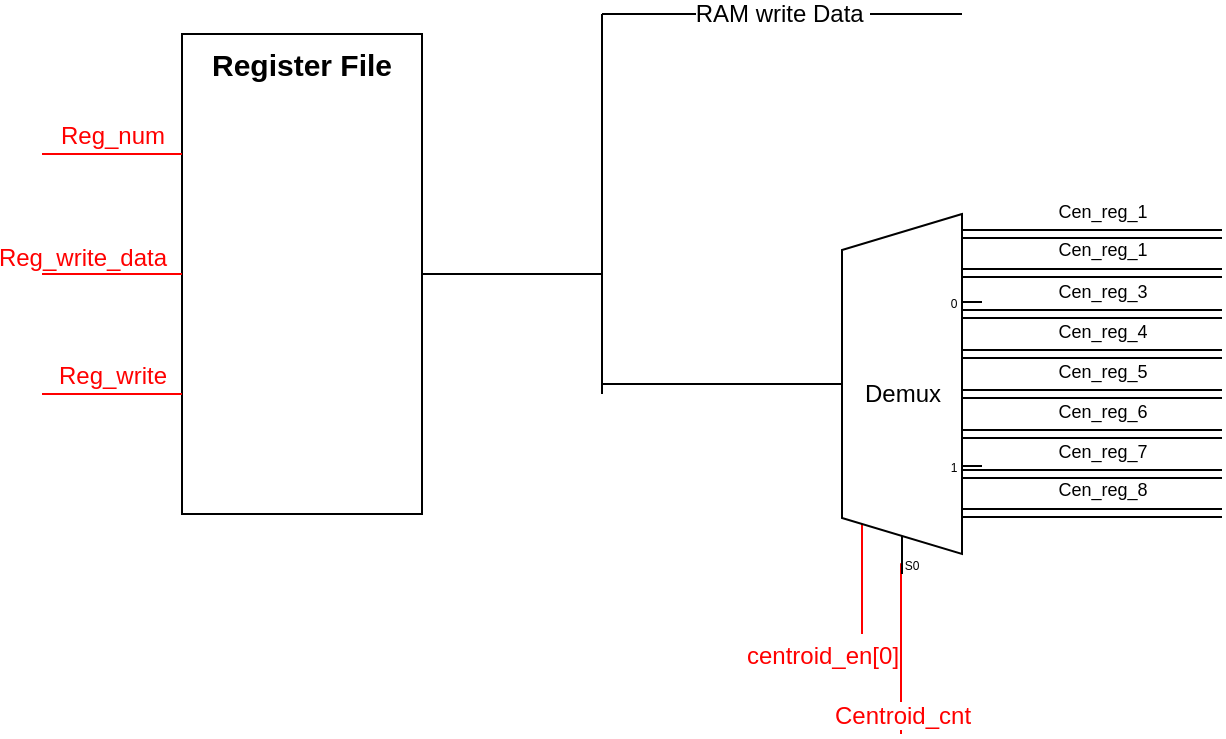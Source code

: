 <mxfile version="11.1.4" type="device"><diagram id="aNv4Iq2wBL3e84XqZExs" name="Page-1"><mxGraphModel dx="868" dy="435" grid="1" gridSize="10" guides="1" tooltips="1" connect="1" arrows="1" fold="1" page="1" pageScale="1" pageWidth="850" pageHeight="1100" background="#ffffff" math="0" shadow="0"><root><mxCell id="0"/><mxCell id="1" parent="0"/><mxCell id="y_4g49VfJSxo-cQGUO7j-3" value="Register File" style="rounded=0;whiteSpace=wrap;html=1;verticalAlign=top;fontStyle=1;fontSize=15;" vertex="1" parent="1"><mxGeometry x="230" y="170" width="120" height="240" as="geometry"/></mxCell><mxCell id="y_4g49VfJSxo-cQGUO7j-4" value="Reg_num" style="endArrow=none;html=1;fontSize=12;fontColor=#FF0000;entryX=0;entryY=0.25;entryDx=0;entryDy=0;verticalAlign=bottom;strokeColor=#FF0000;" edge="1" parent="1" target="y_4g49VfJSxo-cQGUO7j-3"><mxGeometry width="50" height="50" relative="1" as="geometry"><mxPoint x="160" y="230" as="sourcePoint"/><mxPoint x="226" y="199" as="targetPoint"/></mxGeometry></mxCell><mxCell id="y_4g49VfJSxo-cQGUO7j-6" value="" style="endArrow=none;html=1;strokeColor=#FF0000;fontSize=12;fontColor=#FF0000;entryX=0;entryY=0.5;entryDx=0;entryDy=0;" edge="1" parent="1" target="y_4g49VfJSxo-cQGUO7j-3"><mxGeometry width="50" height="50" relative="1" as="geometry"><mxPoint x="160" y="290" as="sourcePoint"/><mxPoint x="180" y="270" as="targetPoint"/></mxGeometry></mxCell><mxCell id="y_4g49VfJSxo-cQGUO7j-7" value="Reg_write_data" style="text;html=1;resizable=0;points=[];align=center;verticalAlign=bottom;labelBackgroundColor=#ffffff;fontSize=12;fontColor=#FF0000;" vertex="1" connectable="0" parent="y_4g49VfJSxo-cQGUO7j-6"><mxGeometry x="0.159" relative="1" as="geometry"><mxPoint x="-20.5" as="offset"/></mxGeometry></mxCell><mxCell id="y_4g49VfJSxo-cQGUO7j-8" value="Reg_write" style="endArrow=none;html=1;strokeColor=#FF0000;fontSize=12;fontColor=#FF0000;entryX=0;entryY=0.75;entryDx=0;entryDy=0;verticalAlign=bottom;" edge="1" parent="1" target="y_4g49VfJSxo-cQGUO7j-3"><mxGeometry width="50" height="50" relative="1" as="geometry"><mxPoint x="160" y="350" as="sourcePoint"/><mxPoint x="170" y="340" as="targetPoint"/></mxGeometry></mxCell><mxCell id="y_4g49VfJSxo-cQGUO7j-10" value="" style="endArrow=none;html=1;strokeColor=#000000;fontSize=12;fontColor=#000000;exitX=1;exitY=0.5;exitDx=0;exitDy=0;" edge="1" parent="1" source="y_4g49VfJSxo-cQGUO7j-3"><mxGeometry width="50" height="50" relative="1" as="geometry"><mxPoint x="380" y="360" as="sourcePoint"/><mxPoint x="440" y="290" as="targetPoint"/></mxGeometry></mxCell><mxCell id="y_4g49VfJSxo-cQGUO7j-15" value="" style="endArrow=none;html=1;strokeColor=#000000;fontSize=12;fontColor=#FF0000;" edge="1" parent="1"><mxGeometry width="50" height="50" relative="1" as="geometry"><mxPoint x="440" y="160" as="sourcePoint"/><mxPoint x="440" y="350" as="targetPoint"/></mxGeometry></mxCell><mxCell id="y_4g49VfJSxo-cQGUO7j-17" value="RAM write Data&amp;nbsp;" style="endArrow=none;html=1;strokeColor=#000000;fontSize=12;fontColor=#000000;" edge="1" parent="1"><mxGeometry width="50" height="50" relative="1" as="geometry"><mxPoint x="440" y="160" as="sourcePoint"/><mxPoint x="620" y="160" as="targetPoint"/><Array as="points"><mxPoint x="530" y="160"/></Array></mxGeometry></mxCell><mxCell id="y_4g49VfJSxo-cQGUO7j-18" value="Centroid_cnt" style="endArrow=none;html=1;strokeColor=#FF0000;fontSize=12;fontColor=#FF0000;verticalAlign=bottom;" edge="1" parent="1"><mxGeometry x="1" width="50" height="50" relative="1" as="geometry"><mxPoint x="589.5" y="480" as="sourcePoint"/><mxPoint x="589.5" y="520" as="targetPoint"/><mxPoint as="offset"/><Array as="points"><mxPoint x="589.5" y="430"/></Array></mxGeometry></mxCell><mxCell id="y_4g49VfJSxo-cQGUO7j-19" value="centroid_en[0]" style="endArrow=none;html=1;strokeColor=#FF0000;fontSize=12;fontColor=#FF0000;verticalAlign=bottom;" edge="1" parent="1"><mxGeometry x="1" y="-28" width="50" height="50" relative="1" as="geometry"><mxPoint x="570" y="470" as="sourcePoint"/><mxPoint x="570" y="470" as="targetPoint"/><mxPoint x="8" y="20" as="offset"/><Array as="points"><mxPoint x="570" y="410"/></Array></mxGeometry></mxCell><mxCell id="y_4g49VfJSxo-cQGUO7j-12" value="Demux" style="shadow=0;dashed=0;align=center;fillColor=#ffffff;html=1;strokeWidth=1;shape=mxgraph.electrical.abstract.mux2;operation=demux;fontSize=12;fontColor=#000000;" vertex="1" parent="1"><mxGeometry x="550" y="260" width="80" height="180" as="geometry"/></mxCell><mxCell id="y_4g49VfJSxo-cQGUO7j-20" value="" style="shape=link;html=1;strokeColor=#000000;entryX=0;entryY=0.5;entryDx=0;entryDy=0;fontColor=#000000;" edge="1" parent="1"><mxGeometry width="50" height="50" relative="1" as="geometry"><mxPoint x="620" y="270" as="sourcePoint"/><mxPoint x="750" y="270" as="targetPoint"/></mxGeometry></mxCell><mxCell id="y_4g49VfJSxo-cQGUO7j-21" value="&lt;span style=&quot;font-size: 9px ; white-space: normal&quot;&gt;Cen_reg_1&lt;/span&gt;" style="text;html=1;resizable=0;points=[];align=center;verticalAlign=bottom;labelBackgroundColor=#ffffff;fontSize=9;fontColor=#000000;spacingBottom=4;" vertex="1" connectable="0" parent="y_4g49VfJSxo-cQGUO7j-20"><mxGeometry x="-0.201" y="1" relative="1" as="geometry"><mxPoint x="18" y="1" as="offset"/></mxGeometry></mxCell><mxCell id="y_4g49VfJSxo-cQGUO7j-24" value="" style="shape=link;html=1;strokeColor=#000000;entryX=0;entryY=0.5;entryDx=0;entryDy=0;fontColor=#000000;" edge="1" parent="1"><mxGeometry width="50" height="50" relative="1" as="geometry"><mxPoint x="620" y="310.0" as="sourcePoint"/><mxPoint x="750" y="310.0" as="targetPoint"/></mxGeometry></mxCell><mxCell id="y_4g49VfJSxo-cQGUO7j-25" value="&lt;span style=&quot;font-size: 9px ; white-space: normal&quot;&gt;Cen_reg_3&lt;/span&gt;" style="text;html=1;resizable=0;points=[];align=center;verticalAlign=bottom;labelBackgroundColor=#ffffff;fontSize=9;fontColor=#000000;spacingBottom=4;" vertex="1" connectable="0" parent="y_4g49VfJSxo-cQGUO7j-24"><mxGeometry x="-0.201" y="1" relative="1" as="geometry"><mxPoint x="18" y="1" as="offset"/></mxGeometry></mxCell><mxCell id="y_4g49VfJSxo-cQGUO7j-28" value="" style="shape=link;html=1;strokeColor=#000000;entryX=0;entryY=0.5;entryDx=0;entryDy=0;fontColor=#000000;" edge="1" parent="1"><mxGeometry width="50" height="50" relative="1" as="geometry"><mxPoint x="620" y="330.0" as="sourcePoint"/><mxPoint x="750" y="330.0" as="targetPoint"/></mxGeometry></mxCell><mxCell id="y_4g49VfJSxo-cQGUO7j-29" value="&lt;span style=&quot;font-size: 9px ; white-space: normal&quot;&gt;Cen_reg_4&lt;/span&gt;" style="text;html=1;resizable=0;points=[];align=center;verticalAlign=bottom;labelBackgroundColor=#ffffff;fontSize=9;fontColor=#000000;spacingBottom=4;" vertex="1" connectable="0" parent="y_4g49VfJSxo-cQGUO7j-28"><mxGeometry x="-0.201" y="1" relative="1" as="geometry"><mxPoint x="18" y="1" as="offset"/></mxGeometry></mxCell><mxCell id="y_4g49VfJSxo-cQGUO7j-30" value="" style="shape=link;html=1;strokeColor=#000000;entryX=0;entryY=0.5;entryDx=0;entryDy=0;fontColor=#000000;" edge="1" parent="1"><mxGeometry width="50" height="50" relative="1" as="geometry"><mxPoint x="620" y="350.0" as="sourcePoint"/><mxPoint x="750" y="350.0" as="targetPoint"/></mxGeometry></mxCell><mxCell id="y_4g49VfJSxo-cQGUO7j-31" value="&lt;span style=&quot;font-size: 9px ; white-space: normal&quot;&gt;Cen_reg_5&lt;/span&gt;" style="text;html=1;resizable=0;points=[];align=center;verticalAlign=bottom;labelBackgroundColor=#ffffff;fontSize=9;fontColor=#000000;spacingBottom=4;" vertex="1" connectable="0" parent="y_4g49VfJSxo-cQGUO7j-30"><mxGeometry x="-0.201" y="1" relative="1" as="geometry"><mxPoint x="18" y="1" as="offset"/></mxGeometry></mxCell><mxCell id="y_4g49VfJSxo-cQGUO7j-32" value="" style="shape=link;html=1;strokeColor=#000000;entryX=0;entryY=0.5;entryDx=0;entryDy=0;fontColor=#000000;" edge="1" parent="1"><mxGeometry width="50" height="50" relative="1" as="geometry"><mxPoint x="620" y="370.0" as="sourcePoint"/><mxPoint x="750" y="370.0" as="targetPoint"/></mxGeometry></mxCell><mxCell id="y_4g49VfJSxo-cQGUO7j-33" value="&lt;span style=&quot;font-size: 9px ; white-space: normal&quot;&gt;Cen_reg_6&lt;/span&gt;" style="text;html=1;resizable=0;points=[];align=center;verticalAlign=bottom;labelBackgroundColor=#ffffff;fontSize=9;fontColor=#000000;spacingBottom=4;" vertex="1" connectable="0" parent="y_4g49VfJSxo-cQGUO7j-32"><mxGeometry x="-0.201" y="1" relative="1" as="geometry"><mxPoint x="18" y="1" as="offset"/></mxGeometry></mxCell><mxCell id="y_4g49VfJSxo-cQGUO7j-34" value="" style="shape=link;html=1;strokeColor=#000000;entryX=0;entryY=0.5;entryDx=0;entryDy=0;fontColor=#000000;" edge="1" parent="1"><mxGeometry width="50" height="50" relative="1" as="geometry"><mxPoint x="620" y="390.0" as="sourcePoint"/><mxPoint x="750" y="390.0" as="targetPoint"/></mxGeometry></mxCell><mxCell id="y_4g49VfJSxo-cQGUO7j-35" value="&lt;span style=&quot;font-size: 9px ; white-space: normal&quot;&gt;Cen_reg_7&lt;/span&gt;" style="text;html=1;resizable=0;points=[];align=center;verticalAlign=bottom;labelBackgroundColor=#ffffff;fontSize=9;fontColor=#000000;spacingBottom=4;" vertex="1" connectable="0" parent="y_4g49VfJSxo-cQGUO7j-34"><mxGeometry x="-0.201" y="1" relative="1" as="geometry"><mxPoint x="18" y="1" as="offset"/></mxGeometry></mxCell><mxCell id="y_4g49VfJSxo-cQGUO7j-38" value="" style="shape=link;html=1;strokeColor=#000000;entryX=0;entryY=0.5;entryDx=0;entryDy=0;fontColor=#000000;" edge="1" parent="1"><mxGeometry width="50" height="50" relative="1" as="geometry"><mxPoint x="620" y="409.5" as="sourcePoint"/><mxPoint x="750" y="409.5" as="targetPoint"/></mxGeometry></mxCell><mxCell id="y_4g49VfJSxo-cQGUO7j-39" value="&lt;span style=&quot;font-size: 9px ; white-space: normal&quot;&gt;Cen_reg_8&lt;/span&gt;" style="text;html=1;resizable=0;points=[];align=center;verticalAlign=bottom;labelBackgroundColor=#ffffff;fontSize=9;fontColor=#000000;spacingBottom=4;" vertex="1" connectable="0" parent="y_4g49VfJSxo-cQGUO7j-38"><mxGeometry x="-0.201" y="1" relative="1" as="geometry"><mxPoint x="18" y="1" as="offset"/></mxGeometry></mxCell><mxCell id="y_4g49VfJSxo-cQGUO7j-40" value="" style="endArrow=none;html=1;strokeColor=#000000;fontSize=9;fontColor=#000000;entryX=0;entryY=0.472;entryDx=0;entryDy=0;entryPerimeter=0;" edge="1" parent="1" target="y_4g49VfJSxo-cQGUO7j-12"><mxGeometry width="50" height="50" relative="1" as="geometry"><mxPoint x="440" y="345" as="sourcePoint"/><mxPoint x="510" y="340" as="targetPoint"/></mxGeometry></mxCell><mxCell id="y_4g49VfJSxo-cQGUO7j-41" value="" style="shape=link;html=1;strokeColor=#000000;entryX=0;entryY=0.5;entryDx=0;entryDy=0;fontColor=#000000;" edge="1" parent="1"><mxGeometry width="50" height="50" relative="1" as="geometry"><mxPoint x="620" y="289.5" as="sourcePoint"/><mxPoint x="750" y="289.5" as="targetPoint"/></mxGeometry></mxCell><mxCell id="y_4g49VfJSxo-cQGUO7j-42" value="&lt;span style=&quot;font-size: 9px ; white-space: normal&quot;&gt;Cen_reg_1&lt;/span&gt;" style="text;html=1;resizable=0;points=[];align=center;verticalAlign=bottom;labelBackgroundColor=#ffffff;fontSize=9;fontColor=#000000;spacingBottom=4;" vertex="1" connectable="0" parent="y_4g49VfJSxo-cQGUO7j-41"><mxGeometry x="-0.201" y="1" relative="1" as="geometry"><mxPoint x="18" y="1" as="offset"/></mxGeometry></mxCell></root></mxGraphModel></diagram></mxfile>
